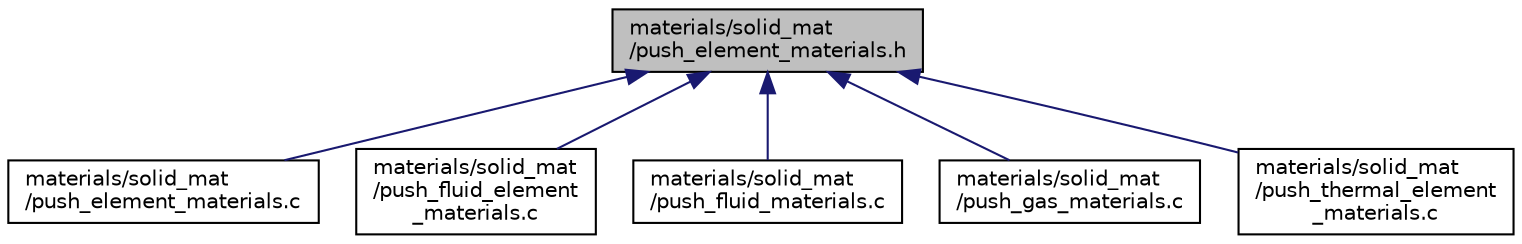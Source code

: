 digraph "materials/solid_mat/push_element_materials.h"
{
 // LATEX_PDF_SIZE
  edge [fontname="Helvetica",fontsize="10",labelfontname="Helvetica",labelfontsize="10"];
  node [fontname="Helvetica",fontsize="10",shape=record];
  Node1 [label="materials/solid_mat\l/push_element_materials.h",height=0.2,width=0.4,color="black", fillcolor="grey75", style="filled", fontcolor="black",tooltip=" "];
  Node1 -> Node2 [dir="back",color="midnightblue",fontsize="10",style="solid",fontname="Helvetica"];
  Node2 [label="materials/solid_mat\l/push_element_materials.c",height=0.2,width=0.4,color="black", fillcolor="white", style="filled",URL="$push__element__materials_8c.html",tooltip=" "];
  Node1 -> Node3 [dir="back",color="midnightblue",fontsize="10",style="solid",fontname="Helvetica"];
  Node3 [label="materials/solid_mat\l/push_fluid_element\l_materials.c",height=0.2,width=0.4,color="black", fillcolor="white", style="filled",URL="$push__fluid__element__materials_8c.html",tooltip=" "];
  Node1 -> Node4 [dir="back",color="midnightblue",fontsize="10",style="solid",fontname="Helvetica"];
  Node4 [label="materials/solid_mat\l/push_fluid_materials.c",height=0.2,width=0.4,color="black", fillcolor="white", style="filled",URL="$push__fluid__materials_8c.html",tooltip=" "];
  Node1 -> Node5 [dir="back",color="midnightblue",fontsize="10",style="solid",fontname="Helvetica"];
  Node5 [label="materials/solid_mat\l/push_gas_materials.c",height=0.2,width=0.4,color="black", fillcolor="white", style="filled",URL="$push__gas__materials_8c.html",tooltip=" "];
  Node1 -> Node6 [dir="back",color="midnightblue",fontsize="10",style="solid",fontname="Helvetica"];
  Node6 [label="materials/solid_mat\l/push_thermal_element\l_materials.c",height=0.2,width=0.4,color="black", fillcolor="white", style="filled",URL="$push__thermal__element__materials_8c.html",tooltip=" "];
}
